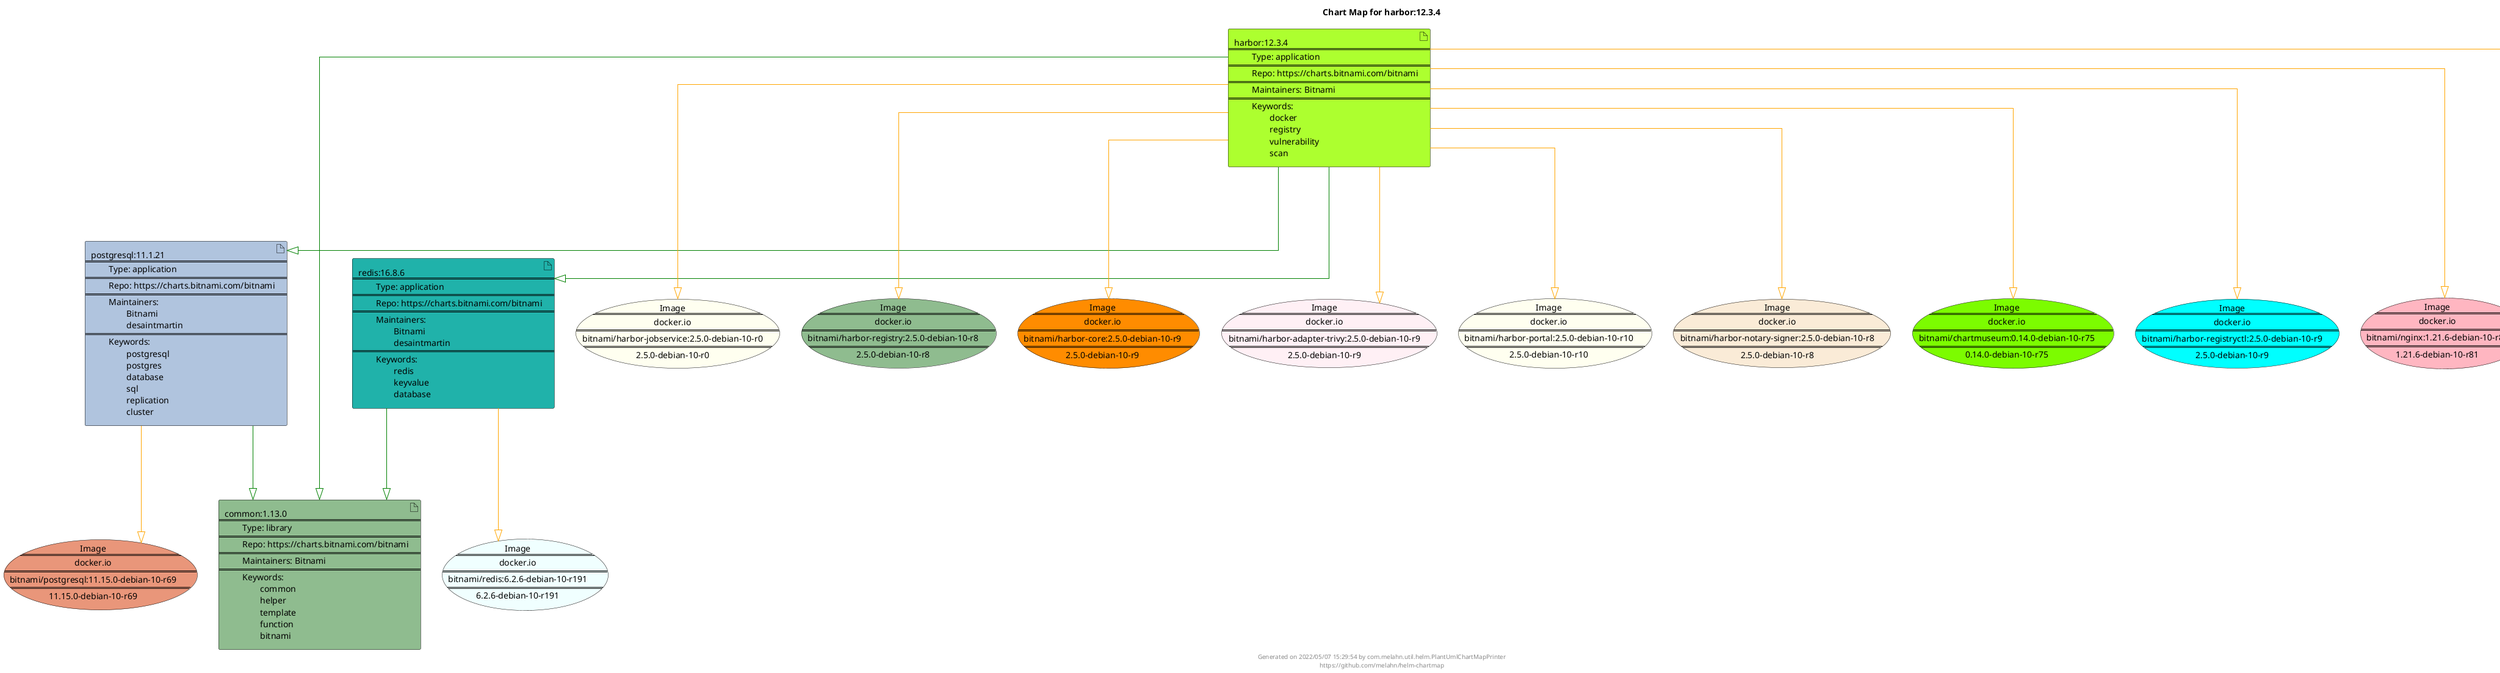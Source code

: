 @startuml
skinparam linetype ortho
skinparam backgroundColor white
skinparam usecaseBorderColor black
skinparam usecaseArrowColor LightSlateGray
skinparam artifactBorderColor black
skinparam artifactArrowColor LightSlateGray

title Chart Map for harbor:12.3.4

'There are 4 referenced Helm Charts
artifact "postgresql:11.1.21\n====\n\tType: application\n====\n\tRepo: https://charts.bitnami.com/bitnami\n====\n\tMaintainers: \n\t\tBitnami\n\t\tdesaintmartin\n====\n\tKeywords: \n\t\tpostgresql\n\t\tpostgres\n\t\tdatabase\n\t\tsql\n\t\treplication\n\t\tcluster" as postgresql_11_1_21 #LightSteelBlue
artifact "common:1.13.0\n====\n\tType: library\n====\n\tRepo: https://charts.bitnami.com/bitnami\n====\n\tMaintainers: Bitnami\n====\n\tKeywords: \n\t\tcommon\n\t\thelper\n\t\ttemplate\n\t\tfunction\n\t\tbitnami" as common_1_13_0 #DarkSeaGreen
artifact "redis:16.8.6\n====\n\tType: application\n====\n\tRepo: https://charts.bitnami.com/bitnami\n====\n\tMaintainers: \n\t\tBitnami\n\t\tdesaintmartin\n====\n\tKeywords: \n\t\tredis\n\t\tkeyvalue\n\t\tdatabase" as redis_16_8_6 #LightSeaGreen
artifact "harbor:12.3.4\n====\n\tType: application\n====\n\tRepo: https://charts.bitnami.com/bitnami\n====\n\tMaintainers: Bitnami\n====\n\tKeywords: \n\t\tdocker\n\t\tregistry\n\t\tvulnerability\n\t\tscan" as harbor_12_3_4 #GreenYellow

'There are 12 referenced Docker Images
usecase "Image\n====\ndocker.io\n====\nbitnami/harbor-jobservice:2.5.0-debian-10-r0\n====\n2.5.0-debian-10-r0" as docker_io_bitnami_harbor_jobservice_2_5_0_debian_10_r0 #Ivory
usecase "Image\n====\ndocker.io\n====\nbitnami/redis:6.2.6-debian-10-r191\n====\n6.2.6-debian-10-r191" as docker_io_bitnami_redis_6_2_6_debian_10_r191 #Azure
usecase "Image\n====\ndocker.io\n====\nbitnami/harbor-registry:2.5.0-debian-10-r8\n====\n2.5.0-debian-10-r8" as docker_io_bitnami_harbor_registry_2_5_0_debian_10_r8 #DarkSeaGreen
usecase "Image\n====\ndocker.io\n====\nbitnami/harbor-core:2.5.0-debian-10-r9\n====\n2.5.0-debian-10-r9" as docker_io_bitnami_harbor_core_2_5_0_debian_10_r9 #Darkorange
usecase "Image\n====\ndocker.io\n====\nbitnami/postgresql:11.15.0-debian-10-r69\n====\n11.15.0-debian-10-r69" as docker_io_bitnami_postgresql_11_15_0_debian_10_r69 #DarkSalmon
usecase "Image\n====\ndocker.io\n====\nbitnami/harbor-adapter-trivy:2.5.0-debian-10-r9\n====\n2.5.0-debian-10-r9" as docker_io_bitnami_harbor_adapter_trivy_2_5_0_debian_10_r9 #LavenderBlush
usecase "Image\n====\ndocker.io\n====\nbitnami/harbor-portal:2.5.0-debian-10-r10\n====\n2.5.0-debian-10-r10" as docker_io_bitnami_harbor_portal_2_5_0_debian_10_r10 #Ivory
usecase "Image\n====\ndocker.io\n====\nbitnami/harbor-notary-signer:2.5.0-debian-10-r8\n====\n2.5.0-debian-10-r8" as docker_io_bitnami_harbor_notary_signer_2_5_0_debian_10_r8 #AntiqueWhite
usecase "Image\n====\ndocker.io\n====\nbitnami/chartmuseum:0.14.0-debian-10-r75\n====\n0.14.0-debian-10-r75" as docker_io_bitnami_chartmuseum_0_14_0_debian_10_r75 #LawnGreen
usecase "Image\n====\ndocker.io\n====\nbitnami/harbor-registryctl:2.5.0-debian-10-r9\n====\n2.5.0-debian-10-r9" as docker_io_bitnami_harbor_registryctl_2_5_0_debian_10_r9 #Cyan
usecase "Image\n====\ndocker.io\n====\nbitnami/nginx:1.21.6-debian-10-r81\n====\n1.21.6-debian-10-r81" as docker_io_bitnami_nginx_1_21_6_debian_10_r81 #LightPink
usecase "Image\n====\ndocker.io\n====\nbitnami/harbor-notary-server:2.5.0-debian-10-r9\n====\n2.5.0-debian-10-r9" as docker_io_bitnami_harbor_notary_server_2_5_0_debian_10_r9 #LightSkyBlue

'Chart Dependencies
harbor_12_3_4--[#green]-|>common_1_13_0
harbor_12_3_4--[#green]-|>postgresql_11_1_21
postgresql_11_1_21--[#green]-|>common_1_13_0
harbor_12_3_4--[#green]-|>redis_16_8_6
redis_16_8_6--[#green]-|>common_1_13_0
postgresql_11_1_21--[#orange]-|>docker_io_bitnami_postgresql_11_15_0_debian_10_r69
redis_16_8_6--[#orange]-|>docker_io_bitnami_redis_6_2_6_debian_10_r191
harbor_12_3_4--[#orange]-|>docker_io_bitnami_harbor_jobservice_2_5_0_debian_10_r0
harbor_12_3_4--[#orange]-|>docker_io_bitnami_harbor_registry_2_5_0_debian_10_r8
harbor_12_3_4--[#orange]-|>docker_io_bitnami_harbor_registryctl_2_5_0_debian_10_r9
harbor_12_3_4--[#orange]-|>docker_io_bitnami_harbor_notary_signer_2_5_0_debian_10_r8
harbor_12_3_4--[#orange]-|>docker_io_bitnami_harbor_core_2_5_0_debian_10_r9
harbor_12_3_4--[#orange]-|>docker_io_bitnami_chartmuseum_0_14_0_debian_10_r75
harbor_12_3_4--[#orange]-|>docker_io_bitnami_nginx_1_21_6_debian_10_r81
harbor_12_3_4--[#orange]-|>docker_io_bitnami_harbor_adapter_trivy_2_5_0_debian_10_r9
harbor_12_3_4--[#orange]-|>docker_io_bitnami_harbor_portal_2_5_0_debian_10_r10
harbor_12_3_4--[#orange]-|>docker_io_bitnami_harbor_notary_server_2_5_0_debian_10_r9

center footer Generated on 2022/05/07 15:29:54 by com.melahn.util.helm.PlantUmlChartMapPrinter\nhttps://github.com/melahn/helm-chartmap
@enduml
